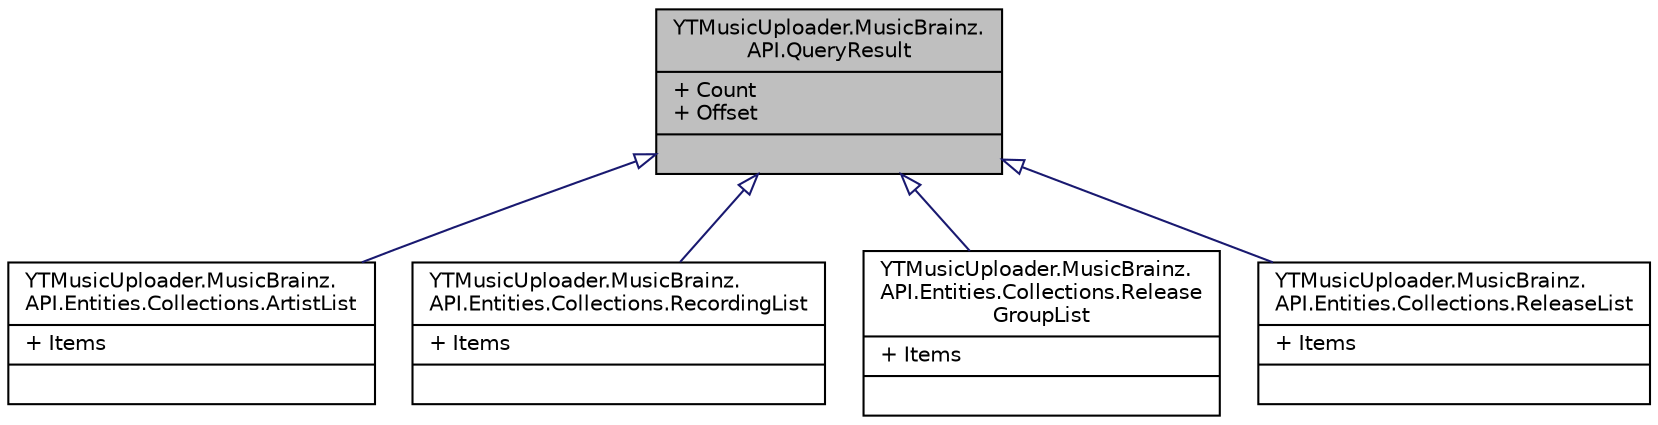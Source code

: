 digraph "YTMusicUploader.MusicBrainz.API.QueryResult"
{
 // LATEX_PDF_SIZE
  edge [fontname="Helvetica",fontsize="10",labelfontname="Helvetica",labelfontsize="10"];
  node [fontname="Helvetica",fontsize="10",shape=record];
  Node1 [label="{YTMusicUploader.MusicBrainz.\lAPI.QueryResult\n|+ Count\l+ Offset\l|}",height=0.2,width=0.4,color="black", fillcolor="grey75", style="filled", fontcolor="black",tooltip="Abstract base class for MusicBrainz queries returning lists (with paging support)."];
  Node1 -> Node2 [dir="back",color="midnightblue",fontsize="10",style="solid",arrowtail="onormal",fontname="Helvetica"];
  Node2 [label="{YTMusicUploader.MusicBrainz.\lAPI.Entities.Collections.ArtistList\n|+ Items\l|}",height=0.2,width=0.4,color="black", fillcolor="white", style="filled",URL="$d2/de2/class_y_t_music_uploader_1_1_music_brainz_1_1_a_p_i_1_1_entities_1_1_collections_1_1_artist_list.html",tooltip="List of artists returned by MusicBrainz search requests."];
  Node1 -> Node3 [dir="back",color="midnightblue",fontsize="10",style="solid",arrowtail="onormal",fontname="Helvetica"];
  Node3 [label="{YTMusicUploader.MusicBrainz.\lAPI.Entities.Collections.RecordingList\n|+ Items\l|}",height=0.2,width=0.4,color="black", fillcolor="white", style="filled",URL="$dc/d65/class_y_t_music_uploader_1_1_music_brainz_1_1_a_p_i_1_1_entities_1_1_collections_1_1_recording_list.html",tooltip="List of recordings returned by MusicBrainz search requests."];
  Node1 -> Node4 [dir="back",color="midnightblue",fontsize="10",style="solid",arrowtail="onormal",fontname="Helvetica"];
  Node4 [label="{YTMusicUploader.MusicBrainz.\lAPI.Entities.Collections.Release\lGroupList\n|+ Items\l|}",height=0.2,width=0.4,color="black", fillcolor="white", style="filled",URL="$d9/db7/class_y_t_music_uploader_1_1_music_brainz_1_1_a_p_i_1_1_entities_1_1_collections_1_1_release_group_list.html",tooltip="List of release-groups returned by MusicBrainz search requests."];
  Node1 -> Node5 [dir="back",color="midnightblue",fontsize="10",style="solid",arrowtail="onormal",fontname="Helvetica"];
  Node5 [label="{YTMusicUploader.MusicBrainz.\lAPI.Entities.Collections.ReleaseList\n|+ Items\l|}",height=0.2,width=0.4,color="black", fillcolor="white", style="filled",URL="$d2/d2b/class_y_t_music_uploader_1_1_music_brainz_1_1_a_p_i_1_1_entities_1_1_collections_1_1_release_list.html",tooltip="List of releases returned by MusicBrainz search requests."];
}
